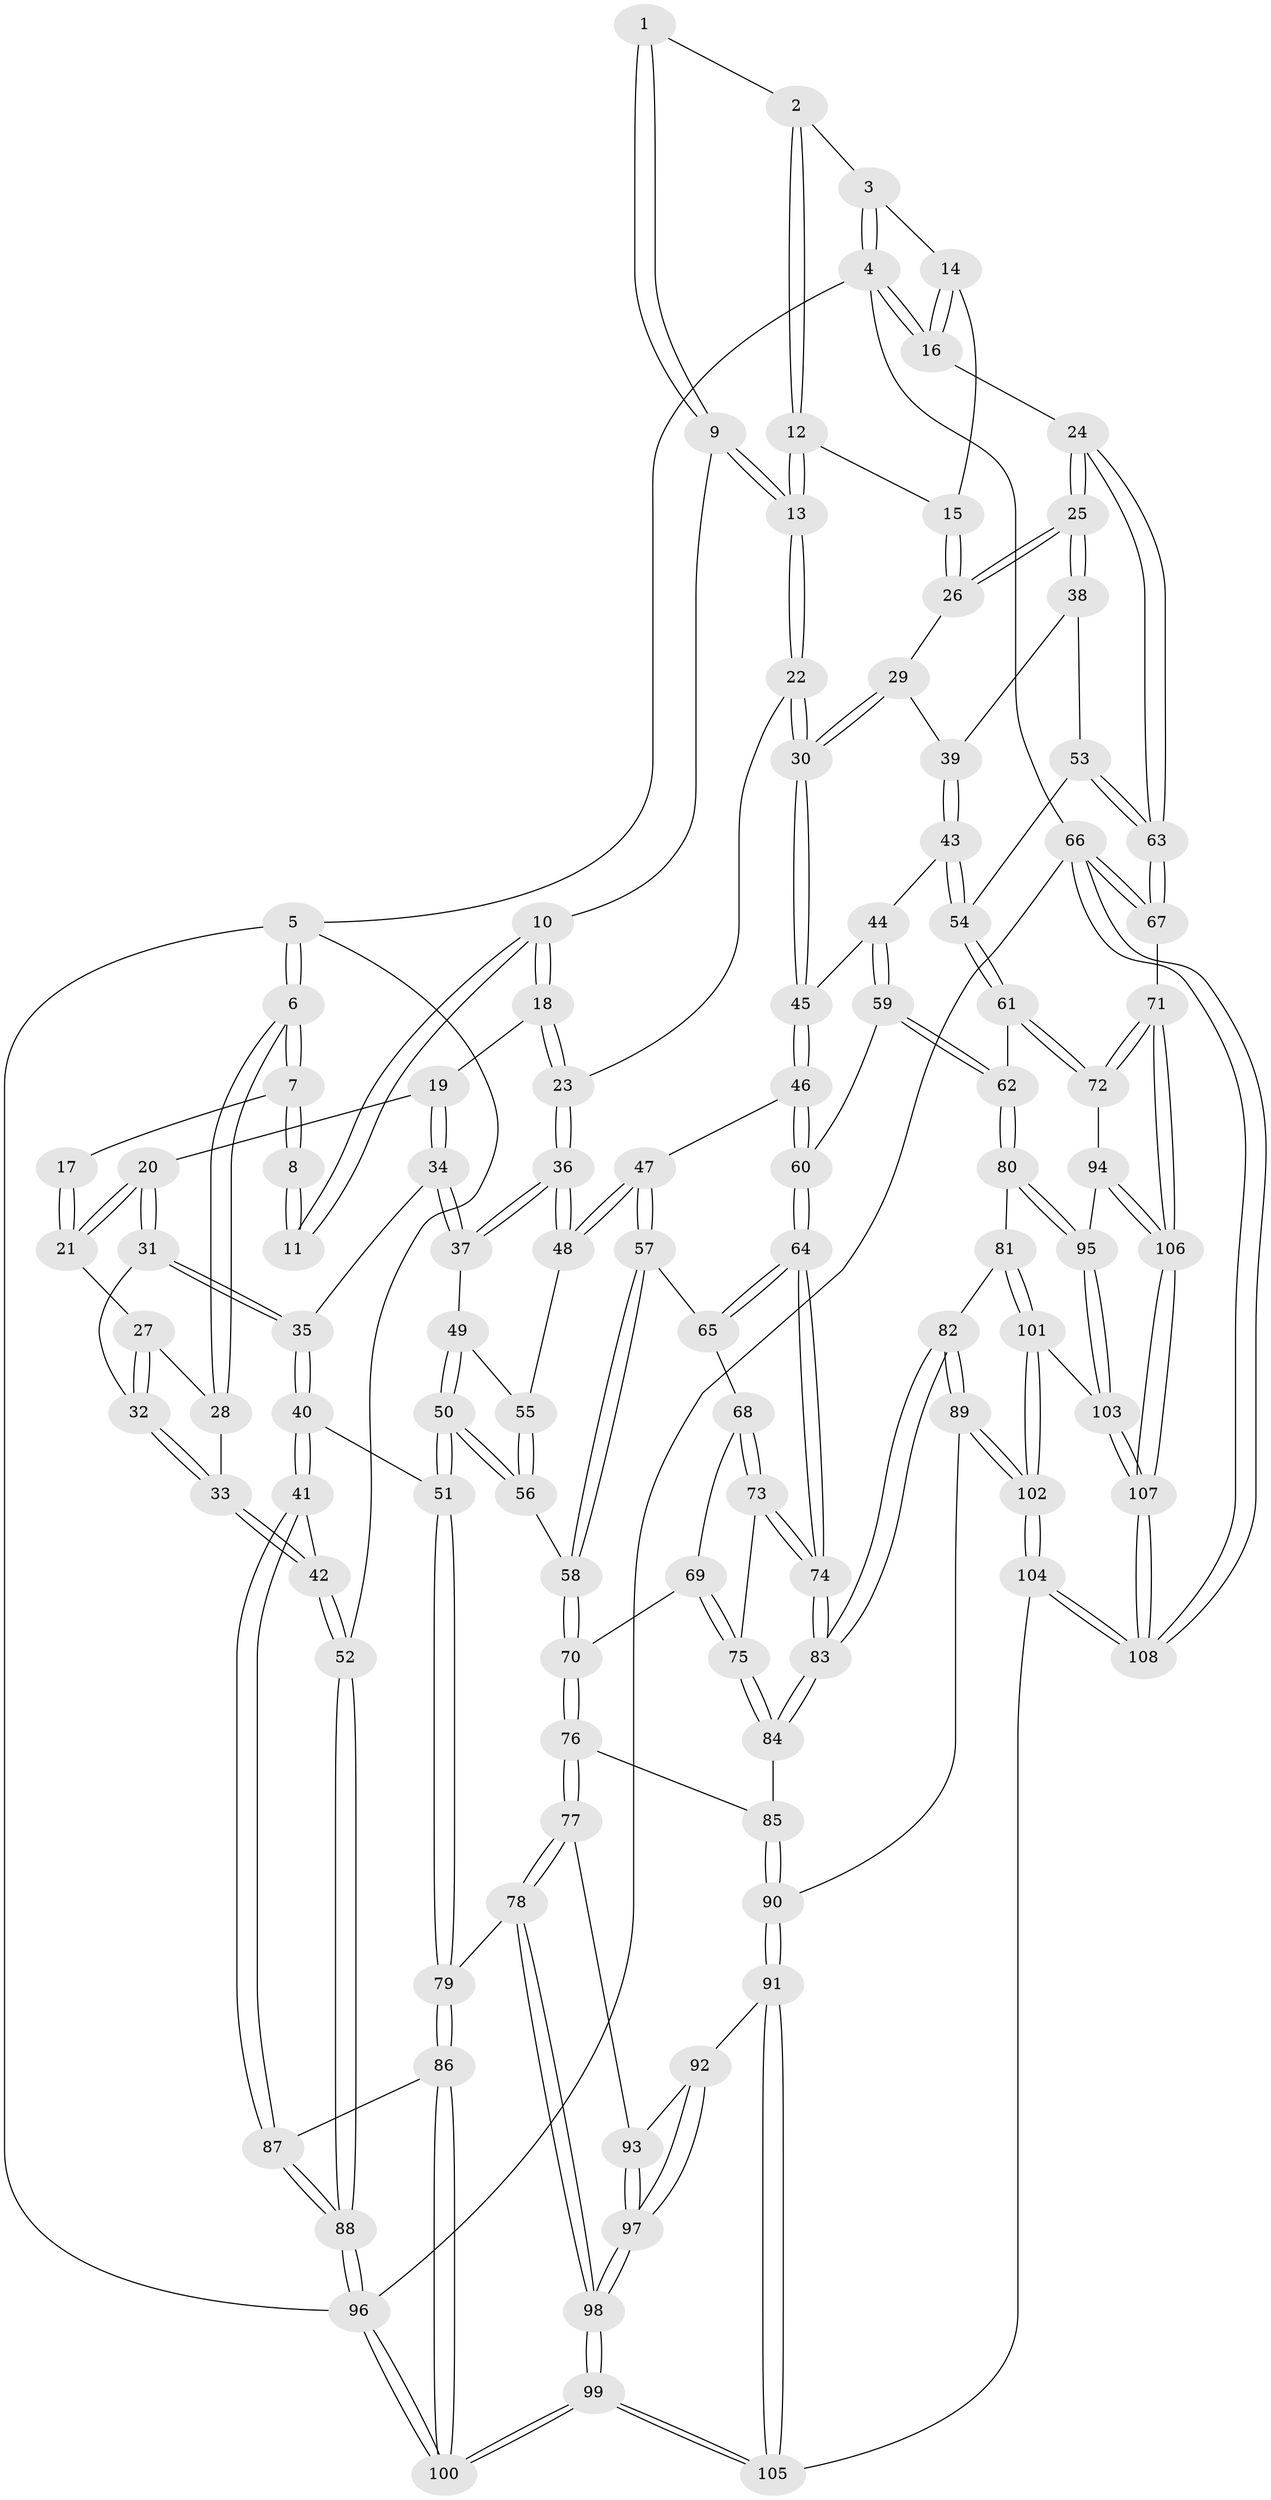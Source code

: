 // coarse degree distribution, {4: 0.32894736842105265, 3: 0.631578947368421, 2: 0.039473684210526314}
// Generated by graph-tools (version 1.1) at 2025/38/03/04/25 23:38:29]
// undirected, 108 vertices, 267 edges
graph export_dot {
  node [color=gray90,style=filled];
  1 [pos="+0.6871176641422542+0"];
  2 [pos="+0.8070888444584828+0"];
  3 [pos="+0.8613464164438134+0"];
  4 [pos="+1+0"];
  5 [pos="+0+0"];
  6 [pos="+0+0"];
  7 [pos="+0+0"];
  8 [pos="+0.48588622319210784+0"];
  9 [pos="+0.5944720867652384+0.10386221773752592"];
  10 [pos="+0.49567896498257663+0.10496013383118165"];
  11 [pos="+0.49312371565228147+0.10181318329636418"];
  12 [pos="+0.7505368003297583+0.1297595188768442"];
  13 [pos="+0.7289615914103925+0.14700787636757023"];
  14 [pos="+0.9262022184272133+0.05054216117298831"];
  15 [pos="+0.8665418396418674+0.16145474281971017"];
  16 [pos="+1+0.269139177096151"];
  17 [pos="+0.30444740561640643+0.09421346753479466"];
  18 [pos="+0.48295380218917744+0.2556379301174808"];
  19 [pos="+0.434902113169058+0.2839832580855017"];
  20 [pos="+0.3191601947821236+0.22298408498649042"];
  21 [pos="+0.2965034525909259+0.19496224321162142"];
  22 [pos="+0.6835800589497338+0.33930793406794363"];
  23 [pos="+0.6455294459297877+0.33753822786391774"];
  24 [pos="+1+0.28740182457982105"];
  25 [pos="+1+0.28745281335268047"];
  26 [pos="+1+0.2668106325919606"];
  27 [pos="+0.22383929242078282+0.22778758939598606"];
  28 [pos="+0.04827555143395619+0.1736269927954346"];
  29 [pos="+0.8546641074000745+0.34579970024818996"];
  30 [pos="+0.6872053526247242+0.3433733183866746"];
  31 [pos="+0.25923680227776+0.36505246453130774"];
  32 [pos="+0.21687000414941013+0.36268164461174807"];
  33 [pos="+0.12886264090134422+0.3984696451960936"];
  34 [pos="+0.3866075556900646+0.39605319404315315"];
  35 [pos="+0.3186025205686731+0.3910332829783651"];
  36 [pos="+0.4734296175373304+0.48344698566716277"];
  37 [pos="+0.40602025683242154+0.4336004343584492"];
  38 [pos="+0.9599821686608752+0.469863916908119"];
  39 [pos="+0.8685814981975195+0.42549291501779374"];
  40 [pos="+0.2148727863038561+0.5931116149452442"];
  41 [pos="+0.14264751146230384+0.5776027419982255"];
  42 [pos="+0.07064785086569358+0.5173488276467987"];
  43 [pos="+0.8323423080160968+0.5292390439216426"];
  44 [pos="+0.7329385282397035+0.5033265743014688"];
  45 [pos="+0.6976907942814802+0.41842953564444163"];
  46 [pos="+0.5423740189785309+0.5461570474739423"];
  47 [pos="+0.49599838694951026+0.5429482647740866"];
  48 [pos="+0.48195628948644215+0.5081851873571946"];
  49 [pos="+0.3474657857411945+0.5067346416761731"];
  50 [pos="+0.24813011937521084+0.5940141186265446"];
  51 [pos="+0.2326584457841829+0.6010375776588976"];
  52 [pos="+0+0.5356271888469294"];
  53 [pos="+0.8911951461955306+0.5554809644454504"];
  54 [pos="+0.8806797989237112+0.5676713917871136"];
  55 [pos="+0.37730265697749027+0.548743860881418"];
  56 [pos="+0.37654432902548896+0.587570633953574"];
  57 [pos="+0.48784985285709126+0.5634504864617383"];
  58 [pos="+0.46057819186459087+0.6035788387655443"];
  59 [pos="+0.6888657215533972+0.5889366201622329"];
  60 [pos="+0.6614641453712433+0.6068155673414317"];
  61 [pos="+0.905784390462041+0.6435738255436857"];
  62 [pos="+0.7792881002729549+0.6632168414058437"];
  63 [pos="+1+0.4747188907453548"];
  64 [pos="+0.6387406298717738+0.6727537038563104"];
  65 [pos="+0.5468213833891268+0.6312623509380508"];
  66 [pos="+1+1"];
  67 [pos="+1+0.7627950109248619"];
  68 [pos="+0.5469757618154518+0.6693793603147019"];
  69 [pos="+0.5092232889143187+0.6628644242768834"];
  70 [pos="+0.45789485282593484+0.6190592358640811"];
  71 [pos="+1+0.7472587963593794"];
  72 [pos="+0.9990431573234789+0.7387151801073412"];
  73 [pos="+0.5596588938114977+0.680971743721016"];
  74 [pos="+0.6337510512840288+0.708013198756601"];
  75 [pos="+0.5220160812011722+0.6963687412634122"];
  76 [pos="+0.4224960384786155+0.6894005323648461"];
  77 [pos="+0.37767627793072106+0.727192904613121"];
  78 [pos="+0.3150290081933844+0.7294154224413895"];
  79 [pos="+0.31156399627009357+0.7281466522795778"];
  80 [pos="+0.708948145074517+0.7938689376824509"];
  81 [pos="+0.6709164526740374+0.7934190714813665"];
  82 [pos="+0.6467303644077331+0.7849378720397607"];
  83 [pos="+0.6411419720981301+0.7651896799432425"];
  84 [pos="+0.518569683911787+0.7101288837421043"];
  85 [pos="+0.49469358595743756+0.7224649155804284"];
  86 [pos="+0.1458244314693907+0.8779741595893421"];
  87 [pos="+0.11401872123796358+0.732278936637081"];
  88 [pos="+0+0.7632270446948496"];
  89 [pos="+0.5904979085196017+0.8194099616224284"];
  90 [pos="+0.5323803406370341+0.8264610796627898"];
  91 [pos="+0.5052022753697963+0.8378046369370351"];
  92 [pos="+0.49334665270301603+0.8352754813603188"];
  93 [pos="+0.41736767015901527+0.7761336870793977"];
  94 [pos="+0.8481730333800536+0.8292300464681324"];
  95 [pos="+0.7738680315809464+0.8205684250348746"];
  96 [pos="+0+1"];
  97 [pos="+0.36251460155970067+0.9094117845015237"];
  98 [pos="+0.35048793622561397+0.9195041687930268"];
  99 [pos="+0.2195889665436993+1"];
  100 [pos="+0.0019043671275882927+1"];
  101 [pos="+0.6805449505892223+0.9355751570957008"];
  102 [pos="+0.5985479836352595+1"];
  103 [pos="+0.7433807767663088+0.9333350078150685"];
  104 [pos="+0.5766085496044205+1"];
  105 [pos="+0.46079302468372896+1"];
  106 [pos="+0.8503858291863625+1"];
  107 [pos="+0.8465771607629392+1"];
  108 [pos="+0.8585954725278763+1"];
  1 -- 2;
  1 -- 9;
  1 -- 9;
  2 -- 3;
  2 -- 12;
  2 -- 12;
  3 -- 4;
  3 -- 4;
  3 -- 14;
  4 -- 5;
  4 -- 16;
  4 -- 16;
  4 -- 66;
  5 -- 6;
  5 -- 6;
  5 -- 52;
  5 -- 96;
  6 -- 7;
  6 -- 7;
  6 -- 28;
  6 -- 28;
  7 -- 8;
  7 -- 8;
  7 -- 17;
  8 -- 11;
  8 -- 11;
  9 -- 10;
  9 -- 13;
  9 -- 13;
  10 -- 11;
  10 -- 11;
  10 -- 18;
  10 -- 18;
  12 -- 13;
  12 -- 13;
  12 -- 15;
  13 -- 22;
  13 -- 22;
  14 -- 15;
  14 -- 16;
  14 -- 16;
  15 -- 26;
  15 -- 26;
  16 -- 24;
  17 -- 21;
  17 -- 21;
  18 -- 19;
  18 -- 23;
  18 -- 23;
  19 -- 20;
  19 -- 34;
  19 -- 34;
  20 -- 21;
  20 -- 21;
  20 -- 31;
  20 -- 31;
  21 -- 27;
  22 -- 23;
  22 -- 30;
  22 -- 30;
  23 -- 36;
  23 -- 36;
  24 -- 25;
  24 -- 25;
  24 -- 63;
  24 -- 63;
  25 -- 26;
  25 -- 26;
  25 -- 38;
  25 -- 38;
  26 -- 29;
  27 -- 28;
  27 -- 32;
  27 -- 32;
  28 -- 33;
  29 -- 30;
  29 -- 30;
  29 -- 39;
  30 -- 45;
  30 -- 45;
  31 -- 32;
  31 -- 35;
  31 -- 35;
  32 -- 33;
  32 -- 33;
  33 -- 42;
  33 -- 42;
  34 -- 35;
  34 -- 37;
  34 -- 37;
  35 -- 40;
  35 -- 40;
  36 -- 37;
  36 -- 37;
  36 -- 48;
  36 -- 48;
  37 -- 49;
  38 -- 39;
  38 -- 53;
  39 -- 43;
  39 -- 43;
  40 -- 41;
  40 -- 41;
  40 -- 51;
  41 -- 42;
  41 -- 87;
  41 -- 87;
  42 -- 52;
  42 -- 52;
  43 -- 44;
  43 -- 54;
  43 -- 54;
  44 -- 45;
  44 -- 59;
  44 -- 59;
  45 -- 46;
  45 -- 46;
  46 -- 47;
  46 -- 60;
  46 -- 60;
  47 -- 48;
  47 -- 48;
  47 -- 57;
  47 -- 57;
  48 -- 55;
  49 -- 50;
  49 -- 50;
  49 -- 55;
  50 -- 51;
  50 -- 51;
  50 -- 56;
  50 -- 56;
  51 -- 79;
  51 -- 79;
  52 -- 88;
  52 -- 88;
  53 -- 54;
  53 -- 63;
  53 -- 63;
  54 -- 61;
  54 -- 61;
  55 -- 56;
  55 -- 56;
  56 -- 58;
  57 -- 58;
  57 -- 58;
  57 -- 65;
  58 -- 70;
  58 -- 70;
  59 -- 60;
  59 -- 62;
  59 -- 62;
  60 -- 64;
  60 -- 64;
  61 -- 62;
  61 -- 72;
  61 -- 72;
  62 -- 80;
  62 -- 80;
  63 -- 67;
  63 -- 67;
  64 -- 65;
  64 -- 65;
  64 -- 74;
  64 -- 74;
  65 -- 68;
  66 -- 67;
  66 -- 67;
  66 -- 108;
  66 -- 108;
  66 -- 96;
  67 -- 71;
  68 -- 69;
  68 -- 73;
  68 -- 73;
  69 -- 70;
  69 -- 75;
  69 -- 75;
  70 -- 76;
  70 -- 76;
  71 -- 72;
  71 -- 72;
  71 -- 106;
  71 -- 106;
  72 -- 94;
  73 -- 74;
  73 -- 74;
  73 -- 75;
  74 -- 83;
  74 -- 83;
  75 -- 84;
  75 -- 84;
  76 -- 77;
  76 -- 77;
  76 -- 85;
  77 -- 78;
  77 -- 78;
  77 -- 93;
  78 -- 79;
  78 -- 98;
  78 -- 98;
  79 -- 86;
  79 -- 86;
  80 -- 81;
  80 -- 95;
  80 -- 95;
  81 -- 82;
  81 -- 101;
  81 -- 101;
  82 -- 83;
  82 -- 83;
  82 -- 89;
  82 -- 89;
  83 -- 84;
  83 -- 84;
  84 -- 85;
  85 -- 90;
  85 -- 90;
  86 -- 87;
  86 -- 100;
  86 -- 100;
  87 -- 88;
  87 -- 88;
  88 -- 96;
  88 -- 96;
  89 -- 90;
  89 -- 102;
  89 -- 102;
  90 -- 91;
  90 -- 91;
  91 -- 92;
  91 -- 105;
  91 -- 105;
  92 -- 93;
  92 -- 97;
  92 -- 97;
  93 -- 97;
  93 -- 97;
  94 -- 95;
  94 -- 106;
  94 -- 106;
  95 -- 103;
  95 -- 103;
  96 -- 100;
  96 -- 100;
  97 -- 98;
  97 -- 98;
  98 -- 99;
  98 -- 99;
  99 -- 100;
  99 -- 100;
  99 -- 105;
  99 -- 105;
  101 -- 102;
  101 -- 102;
  101 -- 103;
  102 -- 104;
  102 -- 104;
  103 -- 107;
  103 -- 107;
  104 -- 105;
  104 -- 108;
  104 -- 108;
  106 -- 107;
  106 -- 107;
  107 -- 108;
  107 -- 108;
}
